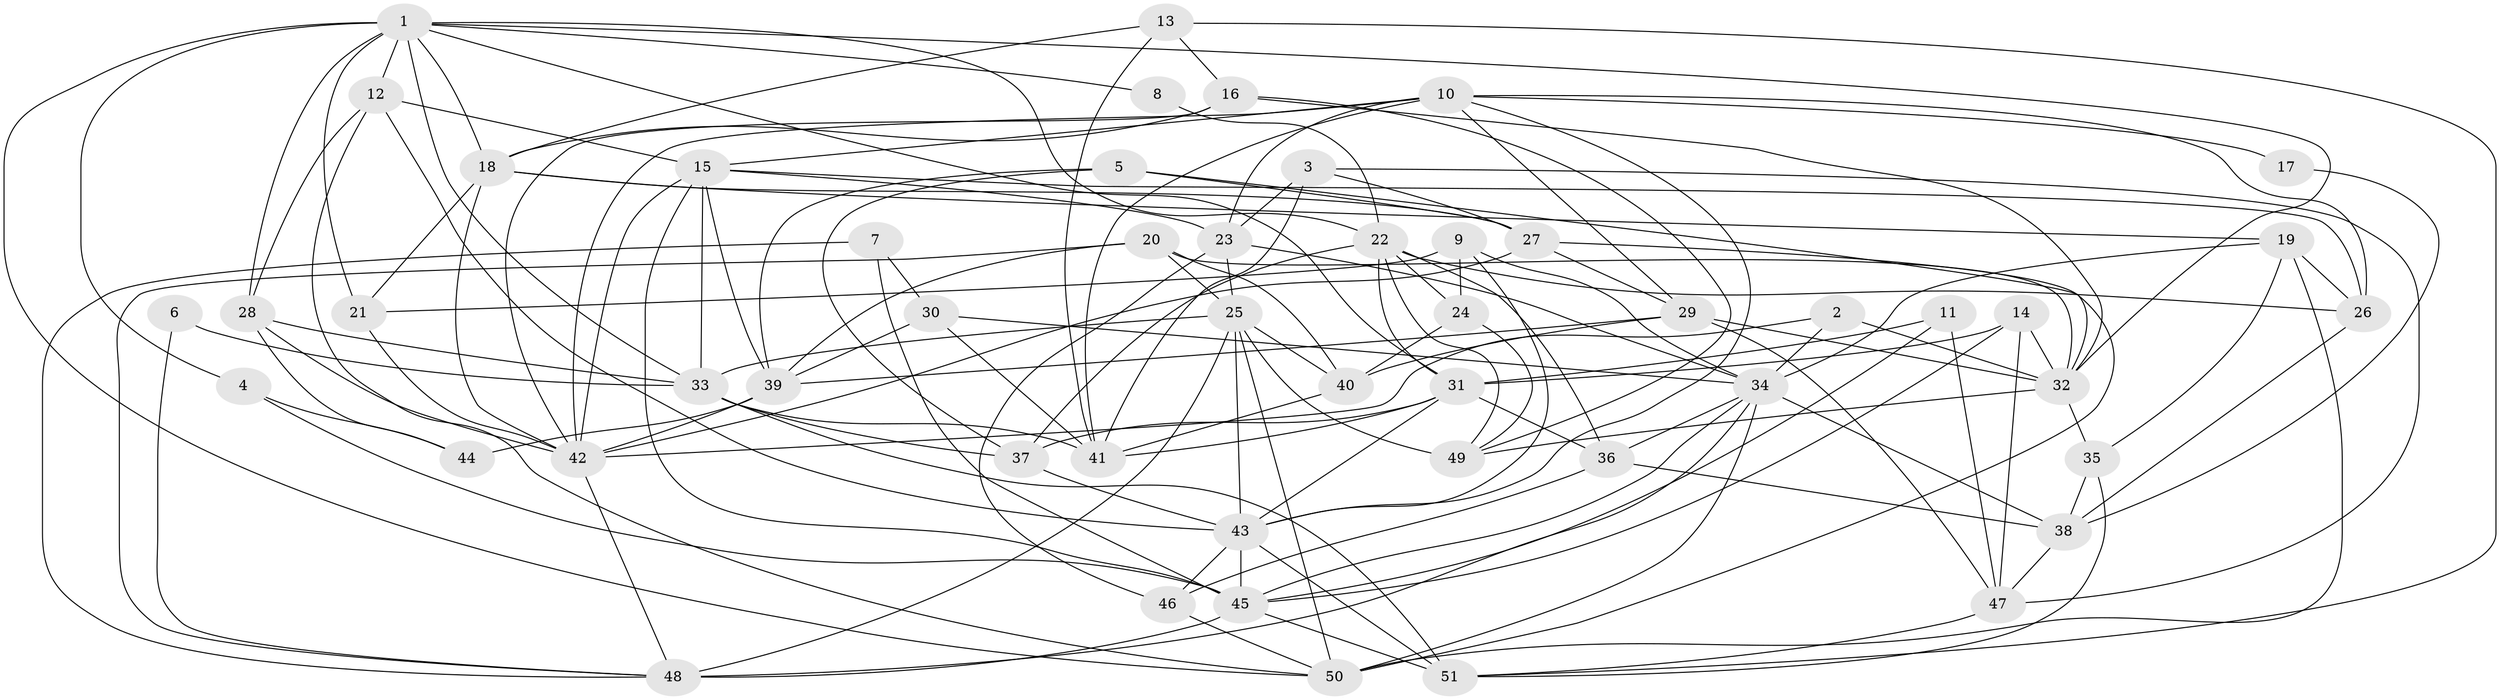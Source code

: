 // original degree distribution, {2: 0.1188118811881188, 5: 0.19801980198019803, 3: 0.2376237623762376, 4: 0.33663366336633666, 8: 0.019801980198019802, 6: 0.06930693069306931, 7: 0.019801980198019802}
// Generated by graph-tools (version 1.1) at 2025/50/03/09/25 03:50:13]
// undirected, 51 vertices, 144 edges
graph export_dot {
graph [start="1"]
  node [color=gray90,style=filled];
  1;
  2;
  3;
  4;
  5;
  6;
  7;
  8;
  9;
  10;
  11;
  12;
  13;
  14;
  15;
  16;
  17;
  18;
  19;
  20;
  21;
  22;
  23;
  24;
  25;
  26;
  27;
  28;
  29;
  30;
  31;
  32;
  33;
  34;
  35;
  36;
  37;
  38;
  39;
  40;
  41;
  42;
  43;
  44;
  45;
  46;
  47;
  48;
  49;
  50;
  51;
  1 -- 4 [weight=1.0];
  1 -- 8 [weight=1.0];
  1 -- 12 [weight=2.0];
  1 -- 18 [weight=1.0];
  1 -- 21 [weight=1.0];
  1 -- 22 [weight=1.0];
  1 -- 28 [weight=1.0];
  1 -- 31 [weight=1.0];
  1 -- 32 [weight=1.0];
  1 -- 33 [weight=1.0];
  1 -- 50 [weight=1.0];
  2 -- 32 [weight=1.0];
  2 -- 34 [weight=1.0];
  2 -- 42 [weight=1.0];
  3 -- 23 [weight=1.0];
  3 -- 27 [weight=1.0];
  3 -- 41 [weight=1.0];
  3 -- 47 [weight=1.0];
  4 -- 44 [weight=1.0];
  4 -- 45 [weight=1.0];
  5 -- 27 [weight=1.0];
  5 -- 32 [weight=1.0];
  5 -- 37 [weight=1.0];
  5 -- 39 [weight=1.0];
  6 -- 33 [weight=1.0];
  6 -- 48 [weight=1.0];
  7 -- 30 [weight=1.0];
  7 -- 45 [weight=1.0];
  7 -- 48 [weight=1.0];
  8 -- 22 [weight=1.0];
  9 -- 21 [weight=1.0];
  9 -- 24 [weight=1.0];
  9 -- 34 [weight=1.0];
  9 -- 43 [weight=1.0];
  10 -- 15 [weight=1.0];
  10 -- 17 [weight=1.0];
  10 -- 23 [weight=1.0];
  10 -- 26 [weight=1.0];
  10 -- 29 [weight=1.0];
  10 -- 41 [weight=1.0];
  10 -- 42 [weight=1.0];
  10 -- 43 [weight=1.0];
  11 -- 31 [weight=1.0];
  11 -- 45 [weight=1.0];
  11 -- 47 [weight=1.0];
  12 -- 15 [weight=1.0];
  12 -- 28 [weight=1.0];
  12 -- 43 [weight=1.0];
  12 -- 50 [weight=1.0];
  13 -- 16 [weight=1.0];
  13 -- 18 [weight=1.0];
  13 -- 41 [weight=1.0];
  13 -- 51 [weight=1.0];
  14 -- 31 [weight=1.0];
  14 -- 32 [weight=1.0];
  14 -- 45 [weight=1.0];
  14 -- 47 [weight=1.0];
  15 -- 23 [weight=1.0];
  15 -- 26 [weight=1.0];
  15 -- 33 [weight=1.0];
  15 -- 39 [weight=1.0];
  15 -- 42 [weight=1.0];
  15 -- 45 [weight=1.0];
  16 -- 18 [weight=1.0];
  16 -- 32 [weight=1.0];
  16 -- 42 [weight=1.0];
  16 -- 49 [weight=1.0];
  17 -- 38 [weight=1.0];
  18 -- 19 [weight=2.0];
  18 -- 21 [weight=1.0];
  18 -- 27 [weight=1.0];
  18 -- 42 [weight=1.0];
  19 -- 26 [weight=1.0];
  19 -- 34 [weight=1.0];
  19 -- 35 [weight=1.0];
  19 -- 50 [weight=1.0];
  20 -- 25 [weight=1.0];
  20 -- 32 [weight=1.0];
  20 -- 39 [weight=1.0];
  20 -- 40 [weight=1.0];
  20 -- 48 [weight=1.0];
  21 -- 42 [weight=1.0];
  22 -- 24 [weight=1.0];
  22 -- 26 [weight=1.0];
  22 -- 31 [weight=1.0];
  22 -- 36 [weight=1.0];
  22 -- 37 [weight=1.0];
  22 -- 49 [weight=1.0];
  23 -- 25 [weight=1.0];
  23 -- 34 [weight=1.0];
  23 -- 46 [weight=1.0];
  24 -- 40 [weight=1.0];
  24 -- 49 [weight=1.0];
  25 -- 33 [weight=1.0];
  25 -- 40 [weight=1.0];
  25 -- 43 [weight=1.0];
  25 -- 48 [weight=1.0];
  25 -- 49 [weight=1.0];
  25 -- 50 [weight=1.0];
  26 -- 38 [weight=1.0];
  27 -- 29 [weight=1.0];
  27 -- 42 [weight=1.0];
  27 -- 50 [weight=1.0];
  28 -- 33 [weight=1.0];
  28 -- 42 [weight=2.0];
  28 -- 44 [weight=1.0];
  29 -- 32 [weight=1.0];
  29 -- 39 [weight=1.0];
  29 -- 40 [weight=1.0];
  29 -- 47 [weight=1.0];
  30 -- 34 [weight=1.0];
  30 -- 39 [weight=1.0];
  30 -- 41 [weight=1.0];
  31 -- 36 [weight=1.0];
  31 -- 37 [weight=1.0];
  31 -- 41 [weight=1.0];
  31 -- 43 [weight=1.0];
  32 -- 35 [weight=1.0];
  32 -- 49 [weight=1.0];
  33 -- 37 [weight=1.0];
  33 -- 41 [weight=1.0];
  33 -- 51 [weight=1.0];
  34 -- 36 [weight=1.0];
  34 -- 38 [weight=1.0];
  34 -- 45 [weight=1.0];
  34 -- 48 [weight=1.0];
  34 -- 50 [weight=1.0];
  35 -- 38 [weight=1.0];
  35 -- 51 [weight=1.0];
  36 -- 38 [weight=1.0];
  36 -- 46 [weight=1.0];
  37 -- 43 [weight=1.0];
  38 -- 47 [weight=1.0];
  39 -- 42 [weight=1.0];
  39 -- 44 [weight=1.0];
  40 -- 41 [weight=1.0];
  42 -- 48 [weight=1.0];
  43 -- 45 [weight=1.0];
  43 -- 46 [weight=1.0];
  43 -- 51 [weight=1.0];
  45 -- 48 [weight=2.0];
  45 -- 51 [weight=2.0];
  46 -- 50 [weight=1.0];
  47 -- 51 [weight=1.0];
}

